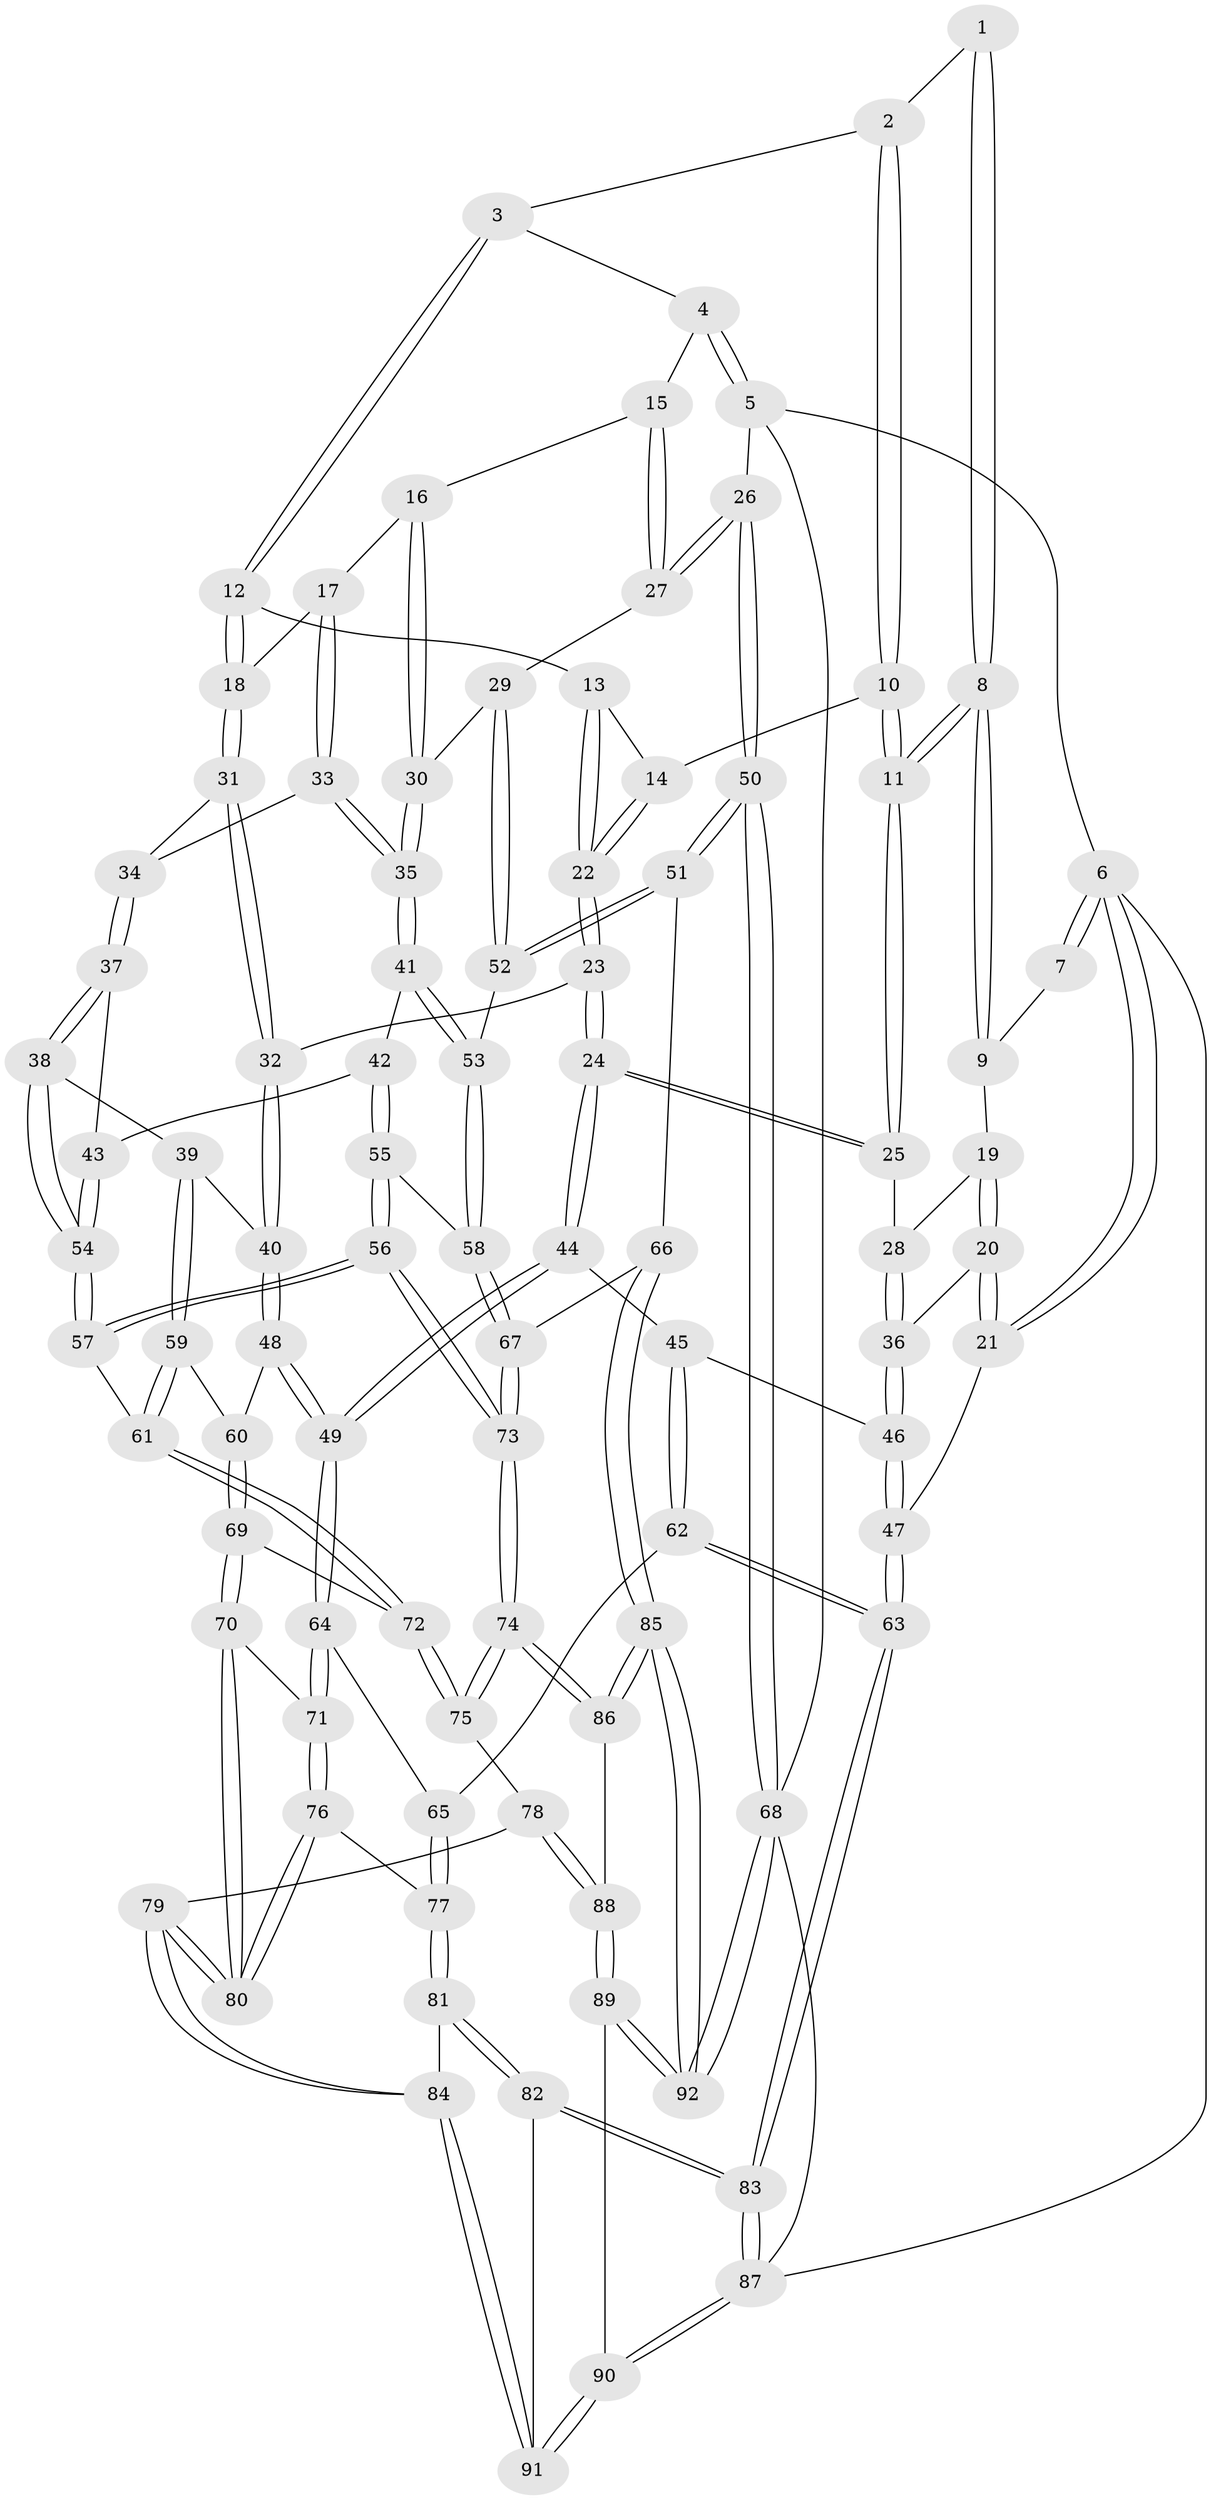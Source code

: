 // coarse degree distribution, {4: 0.5576923076923077, 7: 0.038461538461538464, 2: 0.019230769230769232, 6: 0.07692307692307693, 3: 0.038461538461538464, 5: 0.2692307692307692}
// Generated by graph-tools (version 1.1) at 2025/24/03/03/25 07:24:35]
// undirected, 92 vertices, 227 edges
graph export_dot {
graph [start="1"]
  node [color=gray90,style=filled];
  1 [pos="+0.42479579467809003+0"];
  2 [pos="+0.5172337757303609+0"];
  3 [pos="+0.6840684230384599+0"];
  4 [pos="+0.9567889486493439+0"];
  5 [pos="+1+0"];
  6 [pos="+0+0"];
  7 [pos="+0.16539202488865265+0"];
  8 [pos="+0.28966788131293053+0.1369554751526751"];
  9 [pos="+0.18726945478086884+0.03552515658982107"];
  10 [pos="+0.46940445493846206+0.05106220382096731"];
  11 [pos="+0.30235288662137094+0.16590493307444173"];
  12 [pos="+0.6573585884800535+0.1441326148250084"];
  13 [pos="+0.6496363703032035+0.14541986453915162"];
  14 [pos="+0.49738665627936074+0.10139214318890931"];
  15 [pos="+0.8210094447217107+0.12694876727362636"];
  16 [pos="+0.7645287343816467+0.14682592245885132"];
  17 [pos="+0.6832156152186599+0.16465263497177252"];
  18 [pos="+0.6634520851546551+0.1518878230620102"];
  19 [pos="+0.07657534514550081+0.10571157883976082"];
  20 [pos="+0+0.14371386800840377"];
  21 [pos="+0+0.11399302608860394"];
  22 [pos="+0.47545300274799424+0.2429694534530594"];
  23 [pos="+0.45636797698422704+0.26899123793724017"];
  24 [pos="+0.3574333887991509+0.28588437658883475"];
  25 [pos="+0.30217323165419757+0.2022908668347657"];
  26 [pos="+1+0.15036302399563628"];
  27 [pos="+0.9136990934403229+0.2682099075411696"];
  28 [pos="+0.20478460083851197+0.21858006400512736"];
  29 [pos="+0.9121446387387665+0.26953991523594006"];
  30 [pos="+0.8670613657869133+0.29247540296866315"];
  31 [pos="+0.6041719636502105+0.28864094500305804"];
  32 [pos="+0.5044483576372748+0.2978913832816431"];
  33 [pos="+0.7390256469054448+0.2617680460383476"];
  34 [pos="+0.6144850828666877+0.29765754536096467"];
  35 [pos="+0.7983188035455452+0.33192755557764997"];
  36 [pos="+0.10075445016297008+0.27501532301514114"];
  37 [pos="+0.6569761275765731+0.37010131232842497"];
  38 [pos="+0.5984718435933674+0.41579490286466625"];
  39 [pos="+0.5761826085882582+0.41731711042256675"];
  40 [pos="+0.5573409081362584+0.3981507086361472"];
  41 [pos="+0.7964159011711994+0.3362552181694734"];
  42 [pos="+0.7764046273326414+0.35776456402988427"];
  43 [pos="+0.7629253161054914+0.36461469309875555"];
  44 [pos="+0.3416692452080923+0.34210279855626774"];
  45 [pos="+0.1571942092759122+0.4007112059513667"];
  46 [pos="+0.10580480101345523+0.32239278100616525"];
  47 [pos="+0+0.49316681541586377"];
  48 [pos="+0.4225375041604738+0.43160086791157315"];
  49 [pos="+0.35014765440422463+0.3769069042631972"];
  50 [pos="+1+0.5648495991960536"];
  51 [pos="+1+0.5653024945064147"];
  52 [pos="+0.9558123434773723+0.44140005473826344"];
  53 [pos="+0.8901069716323109+0.4534573103032968"];
  54 [pos="+0.6813174737439011+0.5237509726926172"];
  55 [pos="+0.8057001080263043+0.5074434837822942"];
  56 [pos="+0.7197812959369514+0.6149983902465854"];
  57 [pos="+0.6819516751059882+0.5374568843925458"];
  58 [pos="+0.8777337280177531+0.5100103068111268"];
  59 [pos="+0.54230518017667+0.47739901714635025"];
  60 [pos="+0.4321775863496124+0.44380608650670356"];
  61 [pos="+0.5421829238459039+0.520004648450027"];
  62 [pos="+0.10355376591328078+0.5435460507328284"];
  63 [pos="+0+0.7359511276584093"];
  64 [pos="+0.3311667502738644+0.4428932387129352"];
  65 [pos="+0.20920157558618602+0.5450551299507854"];
  66 [pos="+1+0.6020671782998757"];
  67 [pos="+0.9140182187908253+0.5593269591172608"];
  68 [pos="+1+1"];
  69 [pos="+0.45986920312425106+0.576397401249754"];
  70 [pos="+0.45632950597359606+0.5782582680756544"];
  71 [pos="+0.3712569735192614+0.5873498886895235"];
  72 [pos="+0.5067418982804025+0.5749768548202304"];
  73 [pos="+0.7210221152465186+0.6390379867385709"];
  74 [pos="+0.7138936233230615+0.6744491616899212"];
  75 [pos="+0.5834867599862572+0.6592907317577482"];
  76 [pos="+0.32981818640461924+0.6282903304443408"];
  77 [pos="+0.3291123028848364+0.628832798494422"];
  78 [pos="+0.4976489390243204+0.736285727860454"];
  79 [pos="+0.4670214638539663+0.737526171563269"];
  80 [pos="+0.4536708704761017+0.6876579218558108"];
  81 [pos="+0.32294843305827203+0.652308300667143"];
  82 [pos="+0.21545312117956497+0.7475730236692875"];
  83 [pos="+0+0.750979816413574"];
  84 [pos="+0.4156974598181175+0.7692122654661293"];
  85 [pos="+0.7833928748894139+0.8104200271090464"];
  86 [pos="+0.7677736157764131+0.7907074389007833"];
  87 [pos="+0+1"];
  88 [pos="+0.5464472018280886+0.8034819382431542"];
  89 [pos="+0.4428462801939627+1"];
  90 [pos="+0.40322344041911523+1"];
  91 [pos="+0.37087537066211523+0.8771155237777502"];
  92 [pos="+0.8589955833824516+1"];
  1 -- 2;
  1 -- 8;
  1 -- 8;
  2 -- 3;
  2 -- 10;
  2 -- 10;
  3 -- 4;
  3 -- 12;
  3 -- 12;
  4 -- 5;
  4 -- 5;
  4 -- 15;
  5 -- 6;
  5 -- 26;
  5 -- 68;
  6 -- 7;
  6 -- 7;
  6 -- 21;
  6 -- 21;
  6 -- 87;
  7 -- 9;
  8 -- 9;
  8 -- 9;
  8 -- 11;
  8 -- 11;
  9 -- 19;
  10 -- 11;
  10 -- 11;
  10 -- 14;
  11 -- 25;
  11 -- 25;
  12 -- 13;
  12 -- 18;
  12 -- 18;
  13 -- 14;
  13 -- 22;
  13 -- 22;
  14 -- 22;
  14 -- 22;
  15 -- 16;
  15 -- 27;
  15 -- 27;
  16 -- 17;
  16 -- 30;
  16 -- 30;
  17 -- 18;
  17 -- 33;
  17 -- 33;
  18 -- 31;
  18 -- 31;
  19 -- 20;
  19 -- 20;
  19 -- 28;
  20 -- 21;
  20 -- 21;
  20 -- 36;
  21 -- 47;
  22 -- 23;
  22 -- 23;
  23 -- 24;
  23 -- 24;
  23 -- 32;
  24 -- 25;
  24 -- 25;
  24 -- 44;
  24 -- 44;
  25 -- 28;
  26 -- 27;
  26 -- 27;
  26 -- 50;
  26 -- 50;
  27 -- 29;
  28 -- 36;
  28 -- 36;
  29 -- 30;
  29 -- 52;
  29 -- 52;
  30 -- 35;
  30 -- 35;
  31 -- 32;
  31 -- 32;
  31 -- 34;
  32 -- 40;
  32 -- 40;
  33 -- 34;
  33 -- 35;
  33 -- 35;
  34 -- 37;
  34 -- 37;
  35 -- 41;
  35 -- 41;
  36 -- 46;
  36 -- 46;
  37 -- 38;
  37 -- 38;
  37 -- 43;
  38 -- 39;
  38 -- 54;
  38 -- 54;
  39 -- 40;
  39 -- 59;
  39 -- 59;
  40 -- 48;
  40 -- 48;
  41 -- 42;
  41 -- 53;
  41 -- 53;
  42 -- 43;
  42 -- 55;
  42 -- 55;
  43 -- 54;
  43 -- 54;
  44 -- 45;
  44 -- 49;
  44 -- 49;
  45 -- 46;
  45 -- 62;
  45 -- 62;
  46 -- 47;
  46 -- 47;
  47 -- 63;
  47 -- 63;
  48 -- 49;
  48 -- 49;
  48 -- 60;
  49 -- 64;
  49 -- 64;
  50 -- 51;
  50 -- 51;
  50 -- 68;
  50 -- 68;
  51 -- 52;
  51 -- 52;
  51 -- 66;
  52 -- 53;
  53 -- 58;
  53 -- 58;
  54 -- 57;
  54 -- 57;
  55 -- 56;
  55 -- 56;
  55 -- 58;
  56 -- 57;
  56 -- 57;
  56 -- 73;
  56 -- 73;
  57 -- 61;
  58 -- 67;
  58 -- 67;
  59 -- 60;
  59 -- 61;
  59 -- 61;
  60 -- 69;
  60 -- 69;
  61 -- 72;
  61 -- 72;
  62 -- 63;
  62 -- 63;
  62 -- 65;
  63 -- 83;
  63 -- 83;
  64 -- 65;
  64 -- 71;
  64 -- 71;
  65 -- 77;
  65 -- 77;
  66 -- 67;
  66 -- 85;
  66 -- 85;
  67 -- 73;
  67 -- 73;
  68 -- 92;
  68 -- 92;
  68 -- 87;
  69 -- 70;
  69 -- 70;
  69 -- 72;
  70 -- 71;
  70 -- 80;
  70 -- 80;
  71 -- 76;
  71 -- 76;
  72 -- 75;
  72 -- 75;
  73 -- 74;
  73 -- 74;
  74 -- 75;
  74 -- 75;
  74 -- 86;
  74 -- 86;
  75 -- 78;
  76 -- 77;
  76 -- 80;
  76 -- 80;
  77 -- 81;
  77 -- 81;
  78 -- 79;
  78 -- 88;
  78 -- 88;
  79 -- 80;
  79 -- 80;
  79 -- 84;
  79 -- 84;
  81 -- 82;
  81 -- 82;
  81 -- 84;
  82 -- 83;
  82 -- 83;
  82 -- 91;
  83 -- 87;
  83 -- 87;
  84 -- 91;
  84 -- 91;
  85 -- 86;
  85 -- 86;
  85 -- 92;
  85 -- 92;
  86 -- 88;
  87 -- 90;
  87 -- 90;
  88 -- 89;
  88 -- 89;
  89 -- 90;
  89 -- 92;
  89 -- 92;
  90 -- 91;
  90 -- 91;
}
